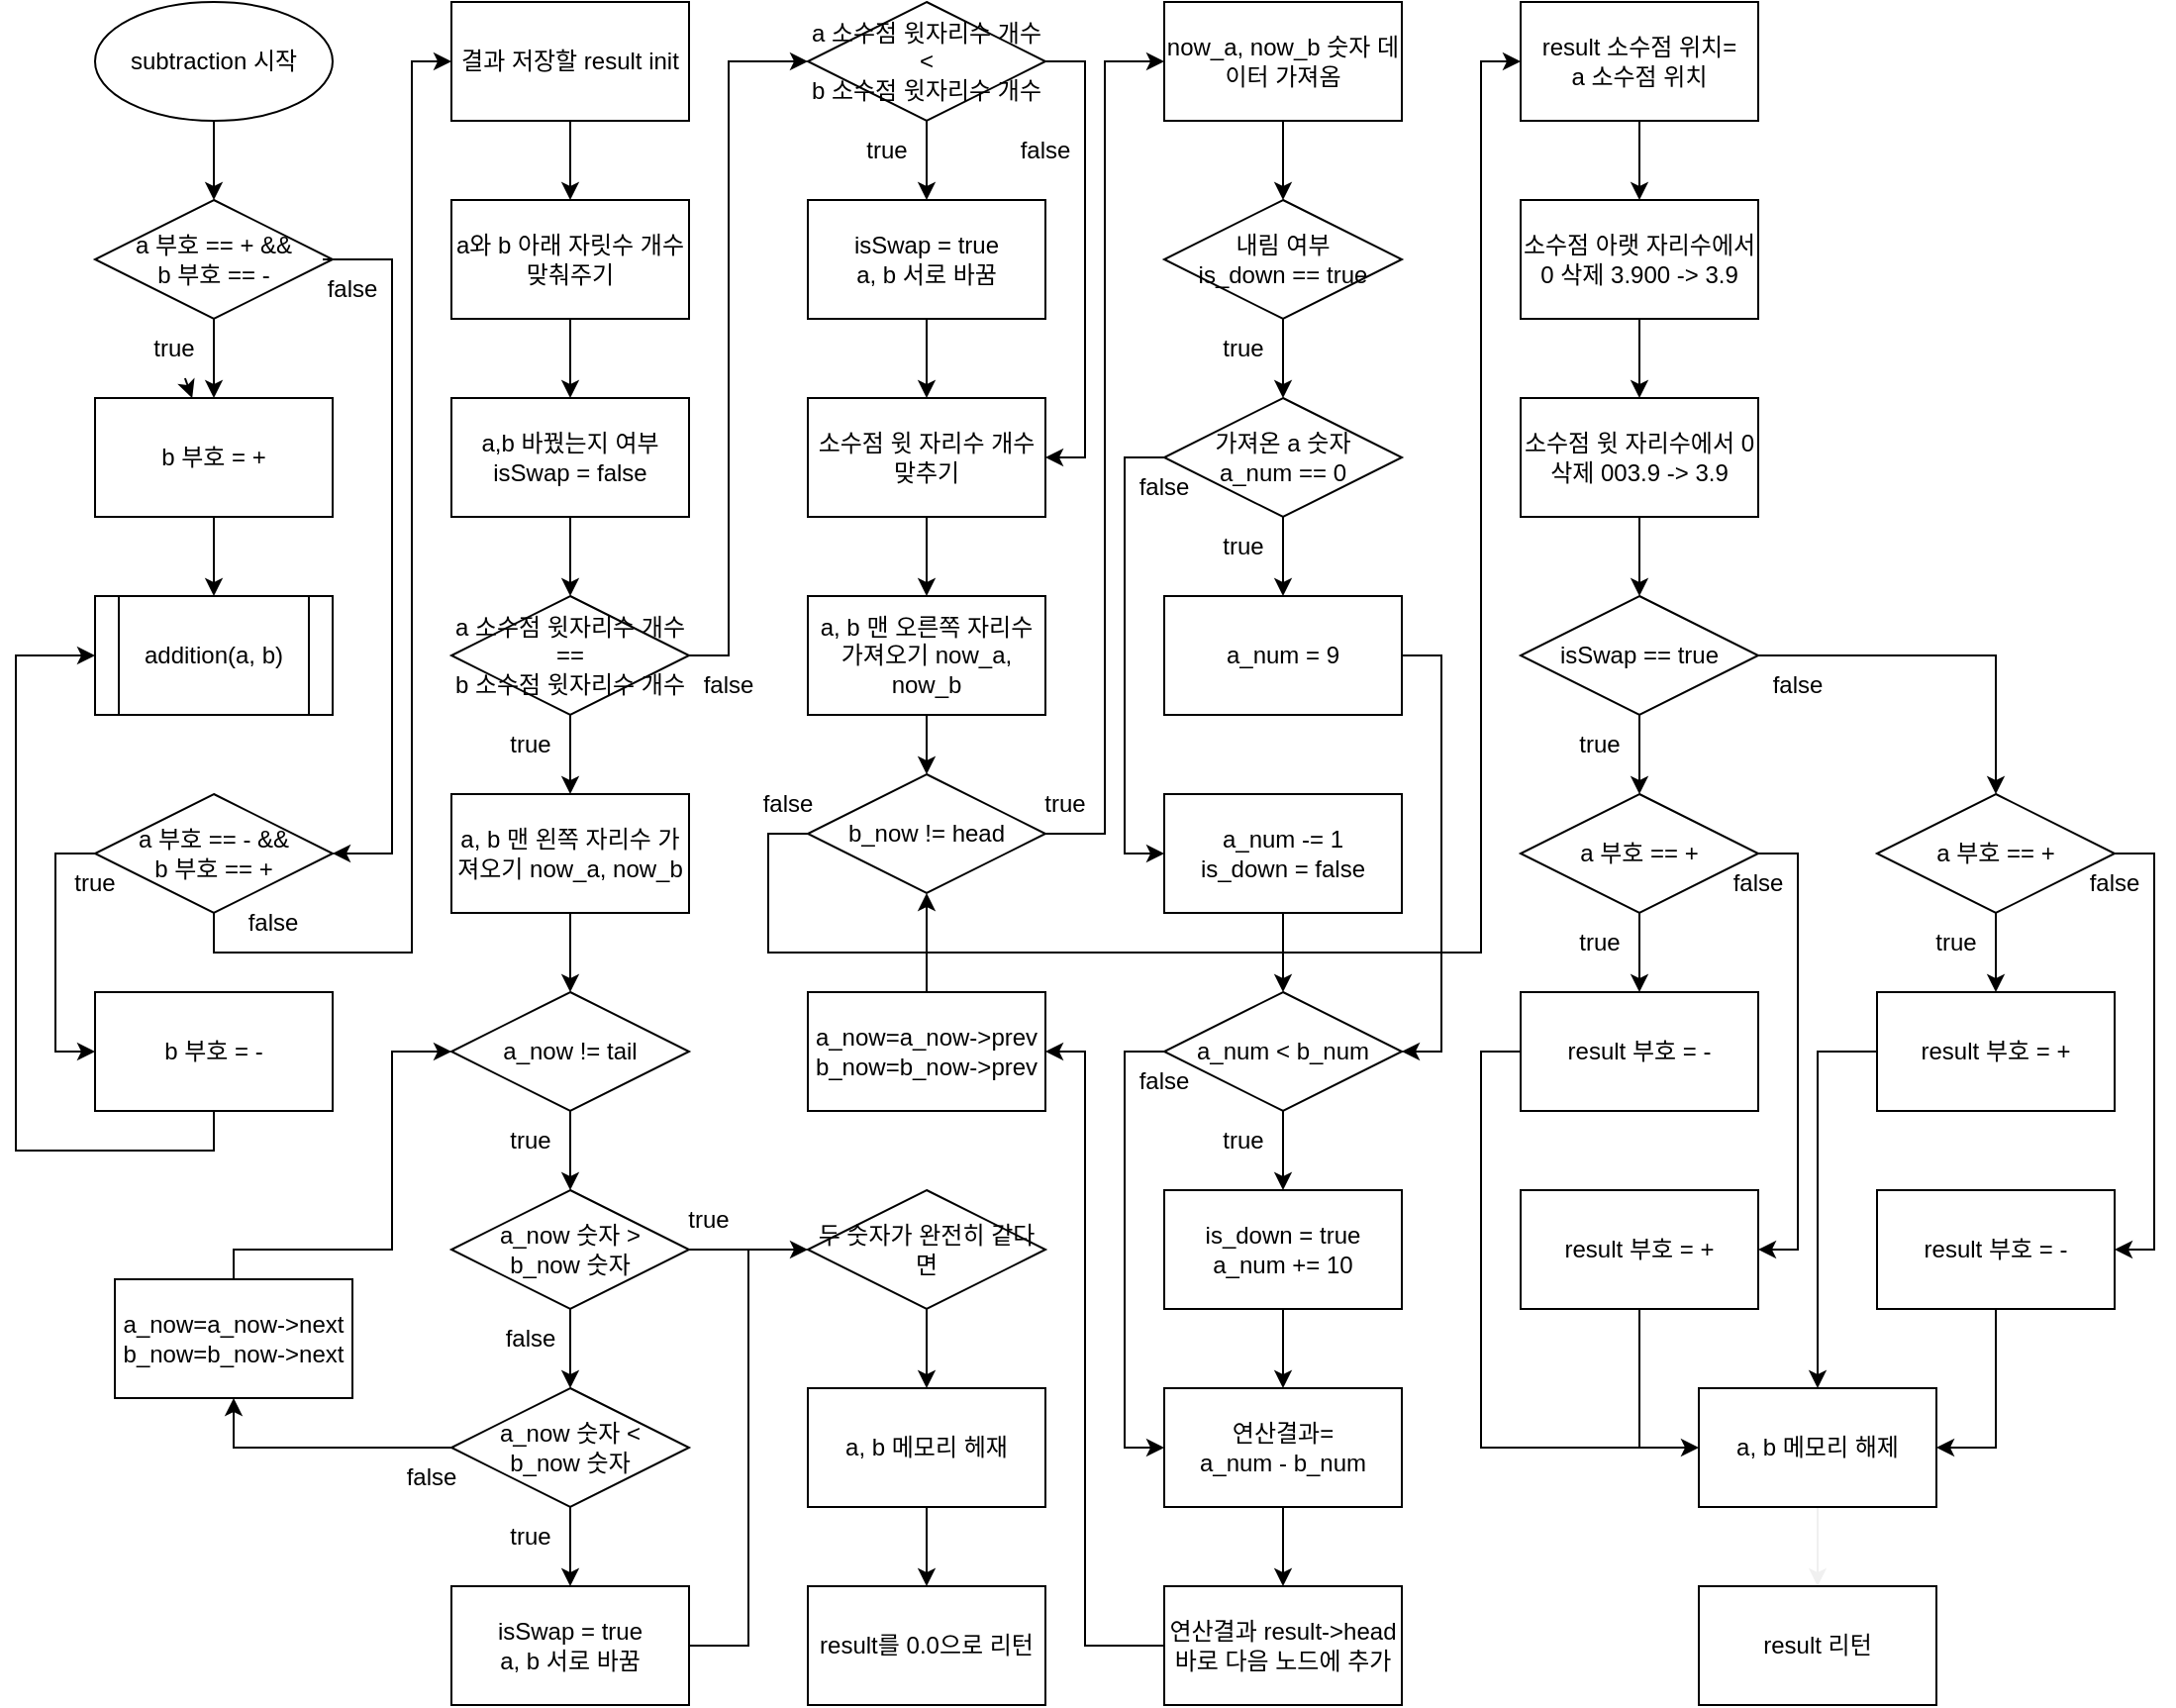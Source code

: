 <mxfile>
    <diagram id="rp46hB5EjFfjxRc2VQmZ" name="페이지-1">
        <mxGraphModel dx="3166" dy="1791" grid="1" gridSize="10" guides="1" tooltips="1" connect="1" arrows="1" fold="1" page="1" pageScale="1" pageWidth="1600" pageHeight="900" math="0" shadow="0">
            <root>
                <mxCell id="0"/>
                <mxCell id="1" parent="0"/>
                <mxCell id="4" value="" style="edgeStyle=none;html=1;" parent="1" source="2" target="3" edge="1">
                    <mxGeometry relative="1" as="geometry"/>
                </mxCell>
                <mxCell id="2" value="subtraction 시작" style="ellipse;whiteSpace=wrap;html=1;" parent="1" vertex="1">
                    <mxGeometry x="295" y="20" width="120" height="60" as="geometry"/>
                </mxCell>
                <mxCell id="6" value="" style="edgeStyle=none;html=1;" parent="1" source="3" edge="1">
                    <mxGeometry relative="1" as="geometry">
                        <mxPoint x="355" y="220" as="targetPoint"/>
                    </mxGeometry>
                </mxCell>
                <mxCell id="3" value="a 부호 == + &amp;amp;&amp;amp;&lt;br&gt;b 부호 == -" style="rhombus;whiteSpace=wrap;html=1;" parent="1" vertex="1">
                    <mxGeometry x="295" y="120" width="120" height="60" as="geometry"/>
                </mxCell>
                <mxCell id="68" value="" style="edgeStyle=none;html=1;" edge="1" parent="1" source="21" target="67">
                    <mxGeometry relative="1" as="geometry"/>
                </mxCell>
                <mxCell id="21" value="true" style="text;html=1;strokeColor=none;fillColor=none;align=center;verticalAlign=middle;whiteSpace=wrap;rounded=0;" parent="1" vertex="1">
                    <mxGeometry x="305" y="180" width="60" height="30" as="geometry"/>
                </mxCell>
                <mxCell id="72" style="edgeStyle=none;html=1;exitX=0.25;exitY=0;exitDx=0;exitDy=0;entryX=1;entryY=0.5;entryDx=0;entryDy=0;rounded=0;" edge="1" parent="1" source="24" target="71">
                    <mxGeometry relative="1" as="geometry">
                        <Array as="points">
                            <mxPoint x="445" y="150"/>
                            <mxPoint x="445" y="450"/>
                        </Array>
                    </mxGeometry>
                </mxCell>
                <mxCell id="24" value="false" style="text;html=1;strokeColor=none;fillColor=none;align=center;verticalAlign=middle;whiteSpace=wrap;rounded=0;" parent="1" vertex="1">
                    <mxGeometry x="395" y="150" width="60" height="30" as="geometry"/>
                </mxCell>
                <mxCell id="70" value="" style="edgeStyle=none;html=1;" edge="1" parent="1" source="67" target="69">
                    <mxGeometry relative="1" as="geometry"/>
                </mxCell>
                <mxCell id="67" value="b 부호 = +" style="rounded=0;whiteSpace=wrap;html=1;" vertex="1" parent="1">
                    <mxGeometry x="295" y="220" width="120" height="60" as="geometry"/>
                </mxCell>
                <mxCell id="69" value="addition(a, b)" style="shape=process;whiteSpace=wrap;html=1;backgroundOutline=1;" vertex="1" parent="1">
                    <mxGeometry x="295" y="320" width="120" height="60" as="geometry"/>
                </mxCell>
                <mxCell id="75" style="edgeStyle=none;rounded=0;html=1;exitX=0;exitY=0.5;exitDx=0;exitDy=0;entryX=0;entryY=0.5;entryDx=0;entryDy=0;" edge="1" parent="1" source="71" target="73">
                    <mxGeometry relative="1" as="geometry">
                        <Array as="points">
                            <mxPoint x="275" y="450"/>
                            <mxPoint x="275" y="550"/>
                        </Array>
                    </mxGeometry>
                </mxCell>
                <mxCell id="79" style="edgeStyle=none;rounded=0;html=1;entryX=0;entryY=0.5;entryDx=0;entryDy=0;" edge="1" parent="1" source="71" target="78">
                    <mxGeometry relative="1" as="geometry">
                        <Array as="points">
                            <mxPoint x="355" y="500"/>
                            <mxPoint x="455" y="500"/>
                            <mxPoint x="455" y="50"/>
                        </Array>
                    </mxGeometry>
                </mxCell>
                <mxCell id="71" value="a 부호 == - &amp;amp;&amp;amp;&lt;br&gt;b 부호 == +" style="rhombus;whiteSpace=wrap;html=1;" vertex="1" parent="1">
                    <mxGeometry x="295" y="420" width="120" height="60" as="geometry"/>
                </mxCell>
                <mxCell id="77" style="edgeStyle=none;rounded=0;html=1;entryX=0;entryY=0.5;entryDx=0;entryDy=0;" edge="1" parent="1" source="73" target="69">
                    <mxGeometry relative="1" as="geometry">
                        <Array as="points">
                            <mxPoint x="355" y="600"/>
                            <mxPoint x="255" y="600"/>
                            <mxPoint x="255" y="350"/>
                        </Array>
                    </mxGeometry>
                </mxCell>
                <mxCell id="73" value="b 부호 = -" style="rounded=0;whiteSpace=wrap;html=1;" vertex="1" parent="1">
                    <mxGeometry x="295" y="520" width="120" height="60" as="geometry"/>
                </mxCell>
                <mxCell id="76" value="true" style="text;html=1;strokeColor=none;fillColor=none;align=center;verticalAlign=middle;whiteSpace=wrap;rounded=0;" vertex="1" parent="1">
                    <mxGeometry x="265" y="450" width="60" height="30" as="geometry"/>
                </mxCell>
                <mxCell id="82" value="" style="edgeStyle=none;rounded=0;html=1;" edge="1" parent="1" source="78" target="81">
                    <mxGeometry relative="1" as="geometry"/>
                </mxCell>
                <mxCell id="78" value="결과 저장할 result init" style="rounded=0;whiteSpace=wrap;html=1;" vertex="1" parent="1">
                    <mxGeometry x="475" y="20" width="120" height="60" as="geometry"/>
                </mxCell>
                <mxCell id="80" value="false" style="text;html=1;strokeColor=none;fillColor=none;align=center;verticalAlign=middle;whiteSpace=wrap;rounded=0;" vertex="1" parent="1">
                    <mxGeometry x="355" y="470" width="60" height="30" as="geometry"/>
                </mxCell>
                <mxCell id="84" value="" style="edgeStyle=none;rounded=0;html=1;" edge="1" parent="1" source="81" target="83">
                    <mxGeometry relative="1" as="geometry"/>
                </mxCell>
                <mxCell id="81" value="a와 b 아래 자릿수 개수 맞춰주기" style="rounded=0;whiteSpace=wrap;html=1;" vertex="1" parent="1">
                    <mxGeometry x="475" y="120" width="120" height="60" as="geometry"/>
                </mxCell>
                <mxCell id="86" value="" style="edgeStyle=none;rounded=0;html=1;" edge="1" parent="1" source="83" target="85">
                    <mxGeometry relative="1" as="geometry"/>
                </mxCell>
                <mxCell id="83" value="a,b 바꿨는지 여부&lt;br&gt;isSwap = false" style="rounded=0;whiteSpace=wrap;html=1;" vertex="1" parent="1">
                    <mxGeometry x="475" y="220" width="120" height="60" as="geometry"/>
                </mxCell>
                <mxCell id="88" style="edgeStyle=none;rounded=0;html=1;exitX=1;exitY=0.5;exitDx=0;exitDy=0;entryX=0;entryY=0.5;entryDx=0;entryDy=0;" edge="1" parent="1" source="85" target="87">
                    <mxGeometry relative="1" as="geometry">
                        <Array as="points">
                            <mxPoint x="615" y="350"/>
                            <mxPoint x="615" y="50"/>
                        </Array>
                    </mxGeometry>
                </mxCell>
                <mxCell id="91" value="" style="edgeStyle=none;rounded=0;html=1;" edge="1" parent="1" source="85" target="90">
                    <mxGeometry relative="1" as="geometry"/>
                </mxCell>
                <mxCell id="85" value="a 소수점 윗자리수 개수&lt;br&gt;==&lt;br&gt;b 소수점 윗자리수 개수" style="rhombus;whiteSpace=wrap;html=1;" vertex="1" parent="1">
                    <mxGeometry x="475" y="320" width="120" height="60" as="geometry"/>
                </mxCell>
                <mxCell id="120" value="" style="edgeStyle=none;rounded=0;html=1;" edge="1" parent="1" source="87" target="119">
                    <mxGeometry relative="1" as="geometry"/>
                </mxCell>
                <mxCell id="124" style="edgeStyle=none;rounded=0;html=1;exitX=1;exitY=0.5;exitDx=0;exitDy=0;entryX=1;entryY=0.5;entryDx=0;entryDy=0;" edge="1" parent="1" source="87" target="122">
                    <mxGeometry relative="1" as="geometry">
                        <Array as="points">
                            <mxPoint x="795" y="50"/>
                            <mxPoint x="795" y="250"/>
                        </Array>
                    </mxGeometry>
                </mxCell>
                <mxCell id="87" value="&lt;span&gt;a 소수점 윗자리수 개수&lt;/span&gt;&lt;br&gt;&amp;lt;&lt;br&gt;&lt;span&gt;b 소수점 윗자리수 개수&lt;/span&gt;" style="rhombus;whiteSpace=wrap;html=1;" vertex="1" parent="1">
                    <mxGeometry x="655" y="20" width="120" height="60" as="geometry"/>
                </mxCell>
                <mxCell id="89" value="false" style="text;html=1;strokeColor=none;fillColor=none;align=center;verticalAlign=middle;whiteSpace=wrap;rounded=0;" vertex="1" parent="1">
                    <mxGeometry x="585" y="350" width="60" height="30" as="geometry"/>
                </mxCell>
                <mxCell id="94" value="" style="edgeStyle=none;rounded=0;html=1;" edge="1" parent="1" source="90" target="93">
                    <mxGeometry relative="1" as="geometry"/>
                </mxCell>
                <mxCell id="90" value="a, b 맨 왼쪽 자리수 가져오기 now_a, now_b" style="rounded=0;whiteSpace=wrap;html=1;" vertex="1" parent="1">
                    <mxGeometry x="475" y="420" width="120" height="60" as="geometry"/>
                </mxCell>
                <mxCell id="92" value="true" style="text;html=1;strokeColor=none;fillColor=none;align=center;verticalAlign=middle;whiteSpace=wrap;rounded=0;" vertex="1" parent="1">
                    <mxGeometry x="485" y="380" width="60" height="30" as="geometry"/>
                </mxCell>
                <mxCell id="96" value="" style="edgeStyle=none;rounded=0;html=1;" edge="1" parent="1" source="93" target="95">
                    <mxGeometry relative="1" as="geometry"/>
                </mxCell>
                <mxCell id="93" value="a_now != tail" style="rhombus;whiteSpace=wrap;html=1;" vertex="1" parent="1">
                    <mxGeometry x="475" y="520" width="120" height="60" as="geometry"/>
                </mxCell>
                <mxCell id="99" style="edgeStyle=none;rounded=0;html=1;exitX=1;exitY=0.5;exitDx=0;exitDy=0;entryX=0;entryY=0.5;entryDx=0;entryDy=0;" edge="1" parent="1" source="95" target="98">
                    <mxGeometry relative="1" as="geometry">
                        <Array as="points">
                            <mxPoint x="625" y="650"/>
                        </Array>
                    </mxGeometry>
                </mxCell>
                <mxCell id="103" value="" style="edgeStyle=none;rounded=0;html=1;" edge="1" parent="1" source="95" target="102">
                    <mxGeometry relative="1" as="geometry"/>
                </mxCell>
                <mxCell id="95" value="a_now 숫자 &amp;gt;&lt;br&gt;b_now 숫자" style="rhombus;whiteSpace=wrap;html=1;" vertex="1" parent="1">
                    <mxGeometry x="475" y="620" width="120" height="60" as="geometry"/>
                </mxCell>
                <mxCell id="97" value="true" style="text;html=1;strokeColor=none;fillColor=none;align=center;verticalAlign=middle;whiteSpace=wrap;rounded=0;" vertex="1" parent="1">
                    <mxGeometry x="485" y="580" width="60" height="30" as="geometry"/>
                </mxCell>
                <mxCell id="116" value="" style="edgeStyle=none;rounded=0;html=1;" edge="1" parent="1" source="98" target="115">
                    <mxGeometry relative="1" as="geometry"/>
                </mxCell>
                <mxCell id="98" value="두 숫자가 완전히 같다면" style="rhombus;whiteSpace=wrap;html=1;" vertex="1" parent="1">
                    <mxGeometry x="655" y="620" width="120" height="60" as="geometry"/>
                </mxCell>
                <mxCell id="100" value="true" style="text;html=1;strokeColor=none;fillColor=none;align=center;verticalAlign=middle;whiteSpace=wrap;rounded=0;" vertex="1" parent="1">
                    <mxGeometry x="575" y="620" width="60" height="30" as="geometry"/>
                </mxCell>
                <mxCell id="107" value="" style="edgeStyle=none;rounded=0;html=1;" edge="1" parent="1" source="102" target="105">
                    <mxGeometry relative="1" as="geometry"/>
                </mxCell>
                <mxCell id="112" style="edgeStyle=none;rounded=0;html=1;entryX=0.5;entryY=1;entryDx=0;entryDy=0;" edge="1" parent="1" source="102" target="110">
                    <mxGeometry relative="1" as="geometry">
                        <Array as="points">
                            <mxPoint x="365" y="750"/>
                        </Array>
                    </mxGeometry>
                </mxCell>
                <mxCell id="102" value="a_now 숫자 &amp;lt;&lt;br&gt;b_now 숫자" style="rhombus;whiteSpace=wrap;html=1;" vertex="1" parent="1">
                    <mxGeometry x="475" y="720" width="120" height="60" as="geometry"/>
                </mxCell>
                <mxCell id="104" value="false" style="text;html=1;strokeColor=none;fillColor=none;align=center;verticalAlign=middle;whiteSpace=wrap;rounded=0;" vertex="1" parent="1">
                    <mxGeometry x="485" y="680" width="60" height="30" as="geometry"/>
                </mxCell>
                <mxCell id="105" value="isSwap = true&lt;br&gt;a, b 서로 바꿈" style="rounded=0;whiteSpace=wrap;html=1;" vertex="1" parent="1">
                    <mxGeometry x="475" y="820" width="120" height="60" as="geometry"/>
                </mxCell>
                <mxCell id="106" value="" style="endArrow=none;html=1;exitX=1;exitY=0.5;exitDx=0;exitDy=0;rounded=0;" edge="1" parent="1" source="105">
                    <mxGeometry width="50" height="50" relative="1" as="geometry">
                        <mxPoint x="835" y="650" as="sourcePoint"/>
                        <mxPoint x="625" y="650" as="targetPoint"/>
                        <Array as="points">
                            <mxPoint x="625" y="850"/>
                        </Array>
                    </mxGeometry>
                </mxCell>
                <mxCell id="108" value="true" style="text;html=1;strokeColor=none;fillColor=none;align=center;verticalAlign=middle;whiteSpace=wrap;rounded=0;" vertex="1" parent="1">
                    <mxGeometry x="485" y="780" width="60" height="30" as="geometry"/>
                </mxCell>
                <mxCell id="114" style="edgeStyle=none;rounded=0;html=1;entryX=0;entryY=0.5;entryDx=0;entryDy=0;" edge="1" parent="1" source="110" target="93">
                    <mxGeometry relative="1" as="geometry">
                        <Array as="points">
                            <mxPoint x="365" y="650"/>
                            <mxPoint x="445" y="650"/>
                            <mxPoint x="445" y="550"/>
                        </Array>
                    </mxGeometry>
                </mxCell>
                <mxCell id="110" value="a_now=a_now-&amp;gt;next&lt;br&gt;b_now=b_now-&amp;gt;next" style="rounded=0;whiteSpace=wrap;html=1;" vertex="1" parent="1">
                    <mxGeometry x="305" y="665" width="120" height="60" as="geometry"/>
                </mxCell>
                <mxCell id="113" value="false" style="text;html=1;strokeColor=none;fillColor=none;align=center;verticalAlign=middle;whiteSpace=wrap;rounded=0;" vertex="1" parent="1">
                    <mxGeometry x="435" y="750" width="60" height="30" as="geometry"/>
                </mxCell>
                <mxCell id="118" value="" style="edgeStyle=none;rounded=0;html=1;" edge="1" parent="1" source="115" target="117">
                    <mxGeometry relative="1" as="geometry"/>
                </mxCell>
                <mxCell id="115" value="a, b 메모리 헤재" style="rounded=0;whiteSpace=wrap;html=1;" vertex="1" parent="1">
                    <mxGeometry x="655" y="720" width="120" height="60" as="geometry"/>
                </mxCell>
                <mxCell id="117" value="result를 0.0으로 리턴" style="rounded=0;whiteSpace=wrap;html=1;" vertex="1" parent="1">
                    <mxGeometry x="655" y="820" width="120" height="60" as="geometry"/>
                </mxCell>
                <mxCell id="123" value="" style="edgeStyle=none;rounded=0;html=1;" edge="1" parent="1" source="119" target="122">
                    <mxGeometry relative="1" as="geometry"/>
                </mxCell>
                <mxCell id="119" value="isSwap = true&lt;br&gt;a, b 서로 바꿈" style="rounded=0;whiteSpace=wrap;html=1;" vertex="1" parent="1">
                    <mxGeometry x="655" y="120" width="120" height="60" as="geometry"/>
                </mxCell>
                <mxCell id="121" value="true" style="text;html=1;strokeColor=none;fillColor=none;align=center;verticalAlign=middle;whiteSpace=wrap;rounded=0;" vertex="1" parent="1">
                    <mxGeometry x="665" y="80" width="60" height="30" as="geometry"/>
                </mxCell>
                <mxCell id="127" value="" style="edgeStyle=none;rounded=0;html=1;" edge="1" parent="1" source="122" target="126">
                    <mxGeometry relative="1" as="geometry"/>
                </mxCell>
                <mxCell id="122" value="소수점 윗 자리수 개수 맞추기" style="rounded=0;whiteSpace=wrap;html=1;" vertex="1" parent="1">
                    <mxGeometry x="655" y="220" width="120" height="60" as="geometry"/>
                </mxCell>
                <mxCell id="125" value="false" style="text;html=1;strokeColor=none;fillColor=none;align=center;verticalAlign=middle;whiteSpace=wrap;rounded=0;" vertex="1" parent="1">
                    <mxGeometry x="745" y="80" width="60" height="30" as="geometry"/>
                </mxCell>
                <mxCell id="129" value="" style="edgeStyle=none;rounded=0;html=1;" edge="1" parent="1" source="126" target="128">
                    <mxGeometry relative="1" as="geometry"/>
                </mxCell>
                <mxCell id="126" value="a, b 맨 오른쪽 자리수 가져오기 now_a, now_b" style="rounded=0;whiteSpace=wrap;html=1;" vertex="1" parent="1">
                    <mxGeometry x="655" y="320" width="120" height="60" as="geometry"/>
                </mxCell>
                <mxCell id="132" style="edgeStyle=none;rounded=0;html=1;exitX=1;exitY=0.5;exitDx=0;exitDy=0;entryX=0;entryY=0.5;entryDx=0;entryDy=0;" edge="1" parent="1" source="128" target="131">
                    <mxGeometry relative="1" as="geometry">
                        <Array as="points">
                            <mxPoint x="805" y="440"/>
                            <mxPoint x="805" y="50"/>
                        </Array>
                    </mxGeometry>
                </mxCell>
                <mxCell id="162" style="edgeStyle=none;rounded=0;html=1;exitX=0;exitY=0.5;exitDx=0;exitDy=0;entryX=0;entryY=0.5;entryDx=0;entryDy=0;" edge="1" parent="1" source="128" target="161">
                    <mxGeometry relative="1" as="geometry">
                        <Array as="points">
                            <mxPoint x="635" y="440"/>
                            <mxPoint x="635" y="500"/>
                            <mxPoint x="995" y="500"/>
                            <mxPoint x="995" y="50"/>
                        </Array>
                    </mxGeometry>
                </mxCell>
                <mxCell id="128" value="b_now != head" style="rhombus;whiteSpace=wrap;html=1;" vertex="1" parent="1">
                    <mxGeometry x="655" y="410" width="120" height="60" as="geometry"/>
                </mxCell>
                <mxCell id="135" value="" style="edgeStyle=none;rounded=0;html=1;" edge="1" parent="1" source="131" target="134">
                    <mxGeometry relative="1" as="geometry"/>
                </mxCell>
                <mxCell id="131" value="now_a, now_b 숫자 데이터 가져옴" style="rounded=0;whiteSpace=wrap;html=1;" vertex="1" parent="1">
                    <mxGeometry x="835" y="20" width="120" height="60" as="geometry"/>
                </mxCell>
                <mxCell id="133" value="true" style="text;html=1;strokeColor=none;fillColor=none;align=center;verticalAlign=middle;whiteSpace=wrap;rounded=0;" vertex="1" parent="1">
                    <mxGeometry x="755" y="410" width="60" height="30" as="geometry"/>
                </mxCell>
                <mxCell id="137" value="" style="edgeStyle=none;rounded=0;html=1;" edge="1" parent="1" source="134" target="136">
                    <mxGeometry relative="1" as="geometry"/>
                </mxCell>
                <mxCell id="134" value="내림 여부&lt;br&gt;is_down == true" style="rhombus;whiteSpace=wrap;html=1;" vertex="1" parent="1">
                    <mxGeometry x="835" y="120" width="120" height="60" as="geometry"/>
                </mxCell>
                <mxCell id="140" value="" style="edgeStyle=none;rounded=0;html=1;" edge="1" parent="1" source="136" target="139">
                    <mxGeometry relative="1" as="geometry"/>
                </mxCell>
                <mxCell id="144" style="edgeStyle=none;rounded=0;html=1;entryX=0;entryY=0.5;entryDx=0;entryDy=0;" edge="1" parent="1" source="136" target="142">
                    <mxGeometry relative="1" as="geometry">
                        <Array as="points">
                            <mxPoint x="815" y="250"/>
                            <mxPoint x="815" y="450"/>
                        </Array>
                    </mxGeometry>
                </mxCell>
                <mxCell id="136" value="가져온 a 숫자&lt;br&gt;a_num == 0" style="rhombus;whiteSpace=wrap;html=1;" vertex="1" parent="1">
                    <mxGeometry x="835" y="220" width="120" height="60" as="geometry"/>
                </mxCell>
                <mxCell id="138" value="true" style="text;html=1;strokeColor=none;fillColor=none;align=center;verticalAlign=middle;whiteSpace=wrap;rounded=0;" vertex="1" parent="1">
                    <mxGeometry x="845" y="180" width="60" height="30" as="geometry"/>
                </mxCell>
                <mxCell id="148" style="edgeStyle=none;rounded=0;html=1;entryX=1;entryY=0.5;entryDx=0;entryDy=0;" edge="1" parent="1" source="139" target="146">
                    <mxGeometry relative="1" as="geometry">
                        <Array as="points">
                            <mxPoint x="975" y="350"/>
                            <mxPoint x="975" y="550"/>
                        </Array>
                    </mxGeometry>
                </mxCell>
                <mxCell id="139" value="a_num = 9" style="rounded=0;whiteSpace=wrap;html=1;" vertex="1" parent="1">
                    <mxGeometry x="835" y="320" width="120" height="60" as="geometry"/>
                </mxCell>
                <mxCell id="141" value="true" style="text;html=1;strokeColor=none;fillColor=none;align=center;verticalAlign=middle;whiteSpace=wrap;rounded=0;" vertex="1" parent="1">
                    <mxGeometry x="845" y="280" width="60" height="30" as="geometry"/>
                </mxCell>
                <mxCell id="147" value="" style="edgeStyle=none;rounded=0;html=1;" edge="1" parent="1" source="142" target="146">
                    <mxGeometry relative="1" as="geometry"/>
                </mxCell>
                <mxCell id="142" value="a_num -= 1&lt;br&gt;is_down = false" style="rounded=0;whiteSpace=wrap;html=1;" vertex="1" parent="1">
                    <mxGeometry x="835" y="420" width="120" height="60" as="geometry"/>
                </mxCell>
                <mxCell id="145" value="false" style="text;html=1;strokeColor=none;fillColor=none;align=center;verticalAlign=middle;whiteSpace=wrap;rounded=0;" vertex="1" parent="1">
                    <mxGeometry x="805" y="250" width="60" height="30" as="geometry"/>
                </mxCell>
                <mxCell id="150" value="" style="edgeStyle=none;rounded=0;html=1;" edge="1" parent="1" source="146" target="149">
                    <mxGeometry relative="1" as="geometry"/>
                </mxCell>
                <mxCell id="154" style="edgeStyle=none;rounded=0;html=1;exitX=0;exitY=0.5;exitDx=0;exitDy=0;entryX=0;entryY=0.5;entryDx=0;entryDy=0;" edge="1" parent="1" source="146" target="152">
                    <mxGeometry relative="1" as="geometry">
                        <Array as="points">
                            <mxPoint x="815" y="550"/>
                            <mxPoint x="815" y="750"/>
                        </Array>
                    </mxGeometry>
                </mxCell>
                <mxCell id="146" value="a_num &amp;lt; b_num" style="rhombus;whiteSpace=wrap;html=1;" vertex="1" parent="1">
                    <mxGeometry x="835" y="520" width="120" height="60" as="geometry"/>
                </mxCell>
                <mxCell id="153" value="" style="edgeStyle=none;rounded=0;html=1;" edge="1" parent="1" source="149" target="152">
                    <mxGeometry relative="1" as="geometry"/>
                </mxCell>
                <mxCell id="149" value="is_down = true&lt;br&gt;a_num += 10" style="rounded=0;whiteSpace=wrap;html=1;" vertex="1" parent="1">
                    <mxGeometry x="835" y="620" width="120" height="60" as="geometry"/>
                </mxCell>
                <mxCell id="151" value="true" style="text;html=1;strokeColor=none;fillColor=none;align=center;verticalAlign=middle;whiteSpace=wrap;rounded=0;" vertex="1" parent="1">
                    <mxGeometry x="845" y="580" width="60" height="30" as="geometry"/>
                </mxCell>
                <mxCell id="157" value="" style="edgeStyle=none;rounded=0;html=1;" edge="1" parent="1" source="152" target="156">
                    <mxGeometry relative="1" as="geometry"/>
                </mxCell>
                <mxCell id="152" value="연산결과=&lt;br&gt;a_num - b_num" style="rounded=0;whiteSpace=wrap;html=1;" vertex="1" parent="1">
                    <mxGeometry x="835" y="720" width="120" height="60" as="geometry"/>
                </mxCell>
                <mxCell id="155" value="false" style="text;html=1;strokeColor=none;fillColor=none;align=center;verticalAlign=middle;whiteSpace=wrap;rounded=0;" vertex="1" parent="1">
                    <mxGeometry x="805" y="550" width="60" height="30" as="geometry"/>
                </mxCell>
                <mxCell id="159" style="edgeStyle=none;rounded=0;html=1;entryX=1;entryY=0.5;entryDx=0;entryDy=0;" edge="1" parent="1" source="156" target="158">
                    <mxGeometry relative="1" as="geometry">
                        <Array as="points">
                            <mxPoint x="795" y="850"/>
                            <mxPoint x="795" y="550"/>
                        </Array>
                    </mxGeometry>
                </mxCell>
                <mxCell id="156" value="연산결과 result-&amp;gt;head 바로 다음 노드에 추가" style="rounded=0;whiteSpace=wrap;html=1;" vertex="1" parent="1">
                    <mxGeometry x="835" y="820" width="120" height="60" as="geometry"/>
                </mxCell>
                <mxCell id="160" style="edgeStyle=none;rounded=0;html=1;entryX=0.5;entryY=1;entryDx=0;entryDy=0;" edge="1" parent="1" source="158" target="128">
                    <mxGeometry relative="1" as="geometry"/>
                </mxCell>
                <mxCell id="158" value="a_now=a_now-&amp;gt;prev&lt;br&gt;b_now=b_now-&amp;gt;prev" style="rounded=0;whiteSpace=wrap;html=1;" vertex="1" parent="1">
                    <mxGeometry x="655" y="520" width="120" height="60" as="geometry"/>
                </mxCell>
                <mxCell id="165" value="" style="edgeStyle=none;rounded=0;html=1;" edge="1" parent="1" source="161" target="164">
                    <mxGeometry relative="1" as="geometry"/>
                </mxCell>
                <mxCell id="161" value="result 소수점 위치=&lt;br&gt;a 소수점 위치" style="rounded=0;whiteSpace=wrap;html=1;" vertex="1" parent="1">
                    <mxGeometry x="1015" y="20" width="120" height="60" as="geometry"/>
                </mxCell>
                <mxCell id="163" value="false" style="text;html=1;strokeColor=none;fillColor=none;align=center;verticalAlign=middle;whiteSpace=wrap;rounded=0;" vertex="1" parent="1">
                    <mxGeometry x="615" y="410" width="60" height="30" as="geometry"/>
                </mxCell>
                <mxCell id="167" value="" style="edgeStyle=none;rounded=0;html=1;" edge="1" parent="1" source="164" target="166">
                    <mxGeometry relative="1" as="geometry"/>
                </mxCell>
                <mxCell id="164" value="소수점 아랫 자리수에서 0 삭제 3.900 -&amp;gt; 3.9" style="rounded=0;whiteSpace=wrap;html=1;" vertex="1" parent="1">
                    <mxGeometry x="1015" y="120" width="120" height="60" as="geometry"/>
                </mxCell>
                <mxCell id="169" value="" style="edgeStyle=none;rounded=0;html=1;" edge="1" parent="1" source="166" target="168">
                    <mxGeometry relative="1" as="geometry"/>
                </mxCell>
                <mxCell id="166" value="소수점 윗 자리수에서 0 삭제 003.9 -&amp;gt; 3.9" style="rounded=0;whiteSpace=wrap;html=1;" vertex="1" parent="1">
                    <mxGeometry x="1015" y="220" width="120" height="60" as="geometry"/>
                </mxCell>
                <mxCell id="171" value="" style="edgeStyle=none;rounded=0;html=1;" edge="1" parent="1" source="168" target="170">
                    <mxGeometry relative="1" as="geometry"/>
                </mxCell>
                <mxCell id="180" value="" style="edgeStyle=none;rounded=0;html=1;entryX=0.5;entryY=0;entryDx=0;entryDy=0;" edge="1" parent="1" source="168" target="182">
                    <mxGeometry relative="1" as="geometry">
                        <mxPoint x="1195" y="350" as="targetPoint"/>
                        <Array as="points">
                            <mxPoint x="1255" y="350"/>
                        </Array>
                    </mxGeometry>
                </mxCell>
                <mxCell id="168" value="isSwap == true" style="rhombus;whiteSpace=wrap;html=1;" vertex="1" parent="1">
                    <mxGeometry x="1015" y="320" width="120" height="60" as="geometry"/>
                </mxCell>
                <mxCell id="173" value="" style="edgeStyle=none;rounded=0;html=1;" edge="1" parent="1" source="170" target="172">
                    <mxGeometry relative="1" as="geometry"/>
                </mxCell>
                <mxCell id="177" style="edgeStyle=none;rounded=0;html=1;exitX=1;exitY=0.5;exitDx=0;exitDy=0;entryX=1;entryY=0.5;entryDx=0;entryDy=0;" edge="1" parent="1" source="170" target="176">
                    <mxGeometry relative="1" as="geometry">
                        <Array as="points">
                            <mxPoint x="1155" y="450"/>
                            <mxPoint x="1155" y="650"/>
                        </Array>
                    </mxGeometry>
                </mxCell>
                <mxCell id="170" value="a 부호 == +" style="rhombus;whiteSpace=wrap;html=1;" vertex="1" parent="1">
                    <mxGeometry x="1015" y="420" width="120" height="60" as="geometry"/>
                </mxCell>
                <mxCell id="172" value="result 부호 = -" style="rounded=0;whiteSpace=wrap;html=1;" vertex="1" parent="1">
                    <mxGeometry x="1015" y="520" width="120" height="60" as="geometry"/>
                </mxCell>
                <mxCell id="174" value="true" style="text;html=1;strokeColor=none;fillColor=none;align=center;verticalAlign=middle;whiteSpace=wrap;rounded=0;" vertex="1" parent="1">
                    <mxGeometry x="1025" y="380" width="60" height="30" as="geometry"/>
                </mxCell>
                <mxCell id="175" value="true" style="text;html=1;strokeColor=none;fillColor=none;align=center;verticalAlign=middle;whiteSpace=wrap;rounded=0;" vertex="1" parent="1">
                    <mxGeometry x="1025" y="480" width="60" height="30" as="geometry"/>
                </mxCell>
                <mxCell id="192" style="edgeStyle=none;rounded=0;html=1;entryX=0;entryY=0.5;entryDx=0;entryDy=0;" edge="1" parent="1" source="176" target="190">
                    <mxGeometry relative="1" as="geometry">
                        <Array as="points">
                            <mxPoint x="1075" y="750"/>
                        </Array>
                    </mxGeometry>
                </mxCell>
                <mxCell id="176" value="result 부호 = +" style="rounded=0;whiteSpace=wrap;html=1;" vertex="1" parent="1">
                    <mxGeometry x="1015" y="620" width="120" height="60" as="geometry"/>
                </mxCell>
                <mxCell id="178" value="false" style="text;html=1;strokeColor=none;fillColor=none;align=center;verticalAlign=middle;whiteSpace=wrap;rounded=0;" vertex="1" parent="1">
                    <mxGeometry x="1105" y="450" width="60" height="30" as="geometry"/>
                </mxCell>
                <mxCell id="181" value="false" style="text;html=1;strokeColor=none;fillColor=none;align=center;verticalAlign=middle;whiteSpace=wrap;rounded=0;" vertex="1" parent="1">
                    <mxGeometry x="1125" y="350" width="60" height="30" as="geometry"/>
                </mxCell>
                <mxCell id="185" value="" style="edgeStyle=none;rounded=0;html=1;" edge="1" parent="1" source="182" target="183">
                    <mxGeometry relative="1" as="geometry"/>
                </mxCell>
                <mxCell id="187" style="edgeStyle=none;rounded=0;html=1;entryX=1;entryY=0.5;entryDx=0;entryDy=0;" edge="1" parent="1" source="182" target="184">
                    <mxGeometry relative="1" as="geometry">
                        <Array as="points">
                            <mxPoint x="1335" y="450"/>
                            <mxPoint x="1335" y="650"/>
                        </Array>
                    </mxGeometry>
                </mxCell>
                <mxCell id="182" value="a 부호 == +" style="rhombus;whiteSpace=wrap;html=1;" vertex="1" parent="1">
                    <mxGeometry x="1195" y="420" width="120" height="60" as="geometry"/>
                </mxCell>
                <mxCell id="196" style="edgeStyle=none;rounded=0;html=1;entryX=0.5;entryY=0;entryDx=0;entryDy=0;" edge="1" parent="1" source="183" target="190">
                    <mxGeometry relative="1" as="geometry">
                        <Array as="points">
                            <mxPoint x="1165" y="550"/>
                            <mxPoint x="1165" y="560"/>
                        </Array>
                    </mxGeometry>
                </mxCell>
                <mxCell id="183" value="result 부호 = +" style="rounded=0;whiteSpace=wrap;html=1;" vertex="1" parent="1">
                    <mxGeometry x="1195" y="520" width="120" height="60" as="geometry"/>
                </mxCell>
                <mxCell id="193" style="edgeStyle=none;rounded=0;html=1;entryX=1;entryY=0.5;entryDx=0;entryDy=0;" edge="1" parent="1" source="184" target="190">
                    <mxGeometry relative="1" as="geometry">
                        <Array as="points">
                            <mxPoint x="1255" y="750"/>
                        </Array>
                    </mxGeometry>
                </mxCell>
                <mxCell id="184" value="result 부호 = -" style="rounded=0;whiteSpace=wrap;html=1;" vertex="1" parent="1">
                    <mxGeometry x="1195" y="620" width="120" height="60" as="geometry"/>
                </mxCell>
                <mxCell id="186" value="true" style="text;html=1;strokeColor=none;fillColor=none;align=center;verticalAlign=middle;whiteSpace=wrap;rounded=0;" vertex="1" parent="1">
                    <mxGeometry x="1205" y="480" width="60" height="30" as="geometry"/>
                </mxCell>
                <mxCell id="188" value="false" style="text;html=1;strokeColor=none;fillColor=none;align=center;verticalAlign=middle;whiteSpace=wrap;rounded=0;" vertex="1" parent="1">
                    <mxGeometry x="1285" y="450" width="60" height="30" as="geometry"/>
                </mxCell>
                <mxCell id="189" value="" style="edgeStyle=none;rounded=0;html=1;strokeColor=#f0f0f0;" edge="1" parent="1" source="190" target="191">
                    <mxGeometry relative="1" as="geometry"/>
                </mxCell>
                <mxCell id="190" value="a, b 메모리 해제" style="rounded=0;whiteSpace=wrap;html=1;" vertex="1" parent="1">
                    <mxGeometry x="1105" y="720" width="120" height="60" as="geometry"/>
                </mxCell>
                <mxCell id="191" value="result 리턴" style="rounded=0;whiteSpace=wrap;html=1;" vertex="1" parent="1">
                    <mxGeometry x="1105" y="820" width="120" height="60" as="geometry"/>
                </mxCell>
                <mxCell id="194" value="" style="endArrow=none;html=1;exitX=0;exitY=0.5;exitDx=0;exitDy=0;rounded=0;" edge="1" parent="1" source="172">
                    <mxGeometry width="50" height="50" relative="1" as="geometry">
                        <mxPoint x="1115" y="660" as="sourcePoint"/>
                        <mxPoint x="1075" y="750" as="targetPoint"/>
                        <Array as="points">
                            <mxPoint x="995" y="550"/>
                            <mxPoint x="995" y="750"/>
                        </Array>
                    </mxGeometry>
                </mxCell>
            </root>
        </mxGraphModel>
    </diagram>
</mxfile>